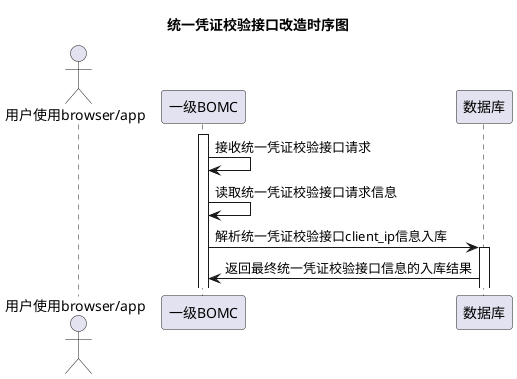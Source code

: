 @startuml
title 	统一凭证校验接口改造时序图

actor "用户使用browser/app"
participant "一级BOMC" as A
participant "数据库" as B

activate A

A   -> A:接收统一凭证校验接口请求
A   -> A:读取统一凭证校验接口请求信息

A   -> B :解析统一凭证校验接口client_ip信息入库
activate B
B   -> A:返回最终统一凭证校验接口信息的入库结果
@enduml